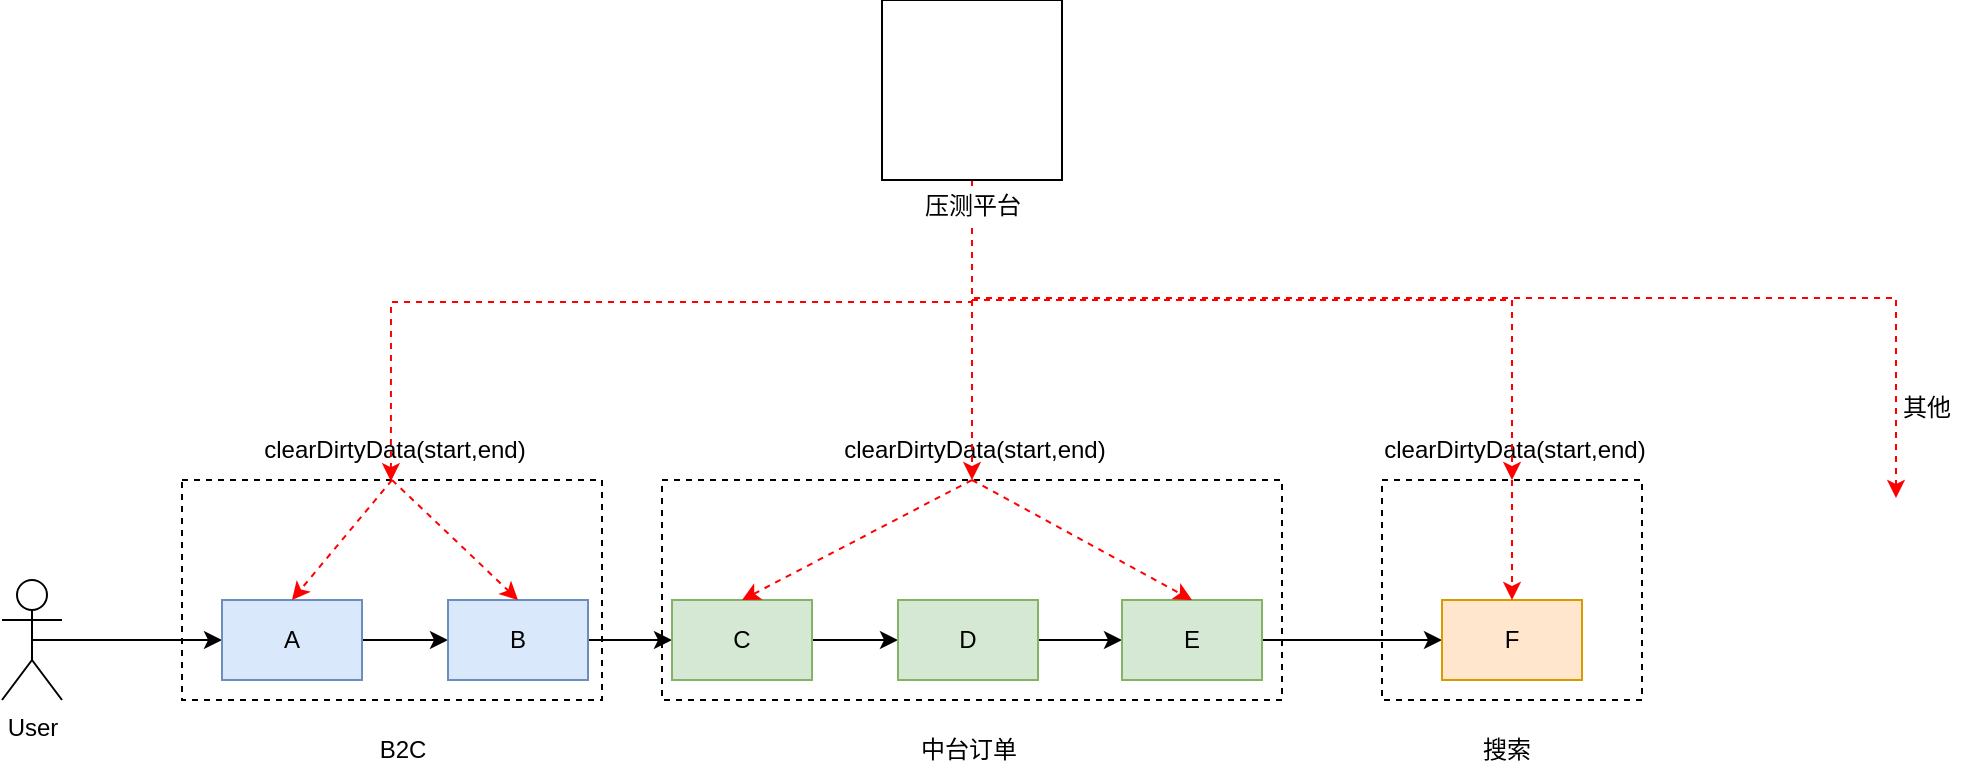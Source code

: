 <mxfile version="20.7.4" type="github">
  <diagram id="onqq4Maiqvh-qUwKiTgA" name="Page-1">
    <mxGraphModel dx="1181" dy="660" grid="0" gridSize="10" guides="0" tooltips="1" connect="1" arrows="1" fold="1" page="0" pageScale="1" pageWidth="827" pageHeight="1169" math="0" shadow="0">
      <root>
        <mxCell id="0" />
        <mxCell id="1" parent="0" />
        <mxCell id="DJqyfjHrV4xUOtq158uN-16" value="" style="rounded=0;whiteSpace=wrap;html=1;fillColor=none;dashed=1;" parent="1" vertex="1">
          <mxGeometry x="780" y="260" width="130" height="110" as="geometry" />
        </mxCell>
        <mxCell id="DJqyfjHrV4xUOtq158uN-15" value="" style="rounded=0;whiteSpace=wrap;html=1;fillColor=none;dashed=1;" parent="1" vertex="1">
          <mxGeometry x="420" y="260" width="310" height="110" as="geometry" />
        </mxCell>
        <mxCell id="DJqyfjHrV4xUOtq158uN-14" value="" style="rounded=0;whiteSpace=wrap;html=1;fillColor=none;dashed=1;" parent="1" vertex="1">
          <mxGeometry x="180" y="260" width="210" height="110" as="geometry" />
        </mxCell>
        <mxCell id="DJqyfjHrV4xUOtq158uN-7" style="edgeStyle=orthogonalEdgeStyle;rounded=0;orthogonalLoop=1;jettySize=auto;html=1;exitX=0.5;exitY=0.5;exitDx=0;exitDy=0;exitPerimeter=0;entryX=0;entryY=0.5;entryDx=0;entryDy=0;" parent="1" source="DJqyfjHrV4xUOtq158uN-1" target="DJqyfjHrV4xUOtq158uN-2" edge="1">
          <mxGeometry relative="1" as="geometry" />
        </mxCell>
        <mxCell id="DJqyfjHrV4xUOtq158uN-1" value="User" style="shape=umlActor;verticalLabelPosition=bottom;verticalAlign=top;html=1;outlineConnect=0;" parent="1" vertex="1">
          <mxGeometry x="90" y="310" width="30" height="60" as="geometry" />
        </mxCell>
        <mxCell id="DJqyfjHrV4xUOtq158uN-8" style="edgeStyle=orthogonalEdgeStyle;rounded=0;orthogonalLoop=1;jettySize=auto;html=1;exitX=1;exitY=0.5;exitDx=0;exitDy=0;entryX=0;entryY=0.5;entryDx=0;entryDy=0;" parent="1" source="DJqyfjHrV4xUOtq158uN-2" target="DJqyfjHrV4xUOtq158uN-3" edge="1">
          <mxGeometry relative="1" as="geometry" />
        </mxCell>
        <mxCell id="DJqyfjHrV4xUOtq158uN-2" value="A" style="rounded=0;whiteSpace=wrap;html=1;fillColor=#dae8fc;strokeColor=#6c8ebf;" parent="1" vertex="1">
          <mxGeometry x="200" y="320" width="70" height="40" as="geometry" />
        </mxCell>
        <mxCell id="DJqyfjHrV4xUOtq158uN-9" style="edgeStyle=orthogonalEdgeStyle;rounded=0;orthogonalLoop=1;jettySize=auto;html=1;exitX=1;exitY=0.5;exitDx=0;exitDy=0;entryX=0;entryY=0.5;entryDx=0;entryDy=0;" parent="1" source="DJqyfjHrV4xUOtq158uN-3" target="DJqyfjHrV4xUOtq158uN-4" edge="1">
          <mxGeometry relative="1" as="geometry" />
        </mxCell>
        <mxCell id="DJqyfjHrV4xUOtq158uN-3" value="B" style="rounded=0;whiteSpace=wrap;html=1;fillColor=#dae8fc;strokeColor=#6c8ebf;" parent="1" vertex="1">
          <mxGeometry x="313" y="320" width="70" height="40" as="geometry" />
        </mxCell>
        <mxCell id="DJqyfjHrV4xUOtq158uN-10" style="edgeStyle=orthogonalEdgeStyle;rounded=0;orthogonalLoop=1;jettySize=auto;html=1;exitX=1;exitY=0.5;exitDx=0;exitDy=0;entryX=0;entryY=0.5;entryDx=0;entryDy=0;" parent="1" source="DJqyfjHrV4xUOtq158uN-4" target="DJqyfjHrV4xUOtq158uN-5" edge="1">
          <mxGeometry relative="1" as="geometry" />
        </mxCell>
        <mxCell id="DJqyfjHrV4xUOtq158uN-4" value="C" style="rounded=0;whiteSpace=wrap;html=1;fillColor=#d5e8d4;strokeColor=#82b366;" parent="1" vertex="1">
          <mxGeometry x="425" y="320" width="70" height="40" as="geometry" />
        </mxCell>
        <mxCell id="DJqyfjHrV4xUOtq158uN-11" style="edgeStyle=orthogonalEdgeStyle;rounded=0;orthogonalLoop=1;jettySize=auto;html=1;exitX=1;exitY=0.5;exitDx=0;exitDy=0;entryX=0;entryY=0.5;entryDx=0;entryDy=0;" parent="1" source="DJqyfjHrV4xUOtq158uN-5" target="DJqyfjHrV4xUOtq158uN-6" edge="1">
          <mxGeometry relative="1" as="geometry" />
        </mxCell>
        <mxCell id="DJqyfjHrV4xUOtq158uN-5" value="D" style="rounded=0;whiteSpace=wrap;html=1;fillColor=#d5e8d4;strokeColor=#82b366;" parent="1" vertex="1">
          <mxGeometry x="538" y="320" width="70" height="40" as="geometry" />
        </mxCell>
        <mxCell id="DJqyfjHrV4xUOtq158uN-13" style="edgeStyle=orthogonalEdgeStyle;rounded=0;orthogonalLoop=1;jettySize=auto;html=1;exitX=1;exitY=0.5;exitDx=0;exitDy=0;entryX=0;entryY=0.5;entryDx=0;entryDy=0;" parent="1" source="DJqyfjHrV4xUOtq158uN-6" target="DJqyfjHrV4xUOtq158uN-12" edge="1">
          <mxGeometry relative="1" as="geometry" />
        </mxCell>
        <mxCell id="DJqyfjHrV4xUOtq158uN-6" value="E" style="rounded=0;whiteSpace=wrap;html=1;fillColor=#d5e8d4;strokeColor=#82b366;" parent="1" vertex="1">
          <mxGeometry x="650" y="320" width="70" height="40" as="geometry" />
        </mxCell>
        <mxCell id="DJqyfjHrV4xUOtq158uN-12" value="F" style="rounded=0;whiteSpace=wrap;html=1;fillColor=#ffe6cc;strokeColor=#d79b00;" parent="1" vertex="1">
          <mxGeometry x="810" y="320" width="70" height="40" as="geometry" />
        </mxCell>
        <mxCell id="DJqyfjHrV4xUOtq158uN-17" value="B2C" style="text;html=1;align=center;verticalAlign=middle;resizable=0;points=[];autosize=1;strokeColor=none;fillColor=none;" parent="1" vertex="1">
          <mxGeometry x="265" y="380" width="50" height="30" as="geometry" />
        </mxCell>
        <mxCell id="DJqyfjHrV4xUOtq158uN-18" value="中台订单" style="text;html=1;align=center;verticalAlign=middle;resizable=0;points=[];autosize=1;strokeColor=none;fillColor=none;" parent="1" vertex="1">
          <mxGeometry x="538" y="380" width="70" height="30" as="geometry" />
        </mxCell>
        <mxCell id="DJqyfjHrV4xUOtq158uN-19" value="搜索" style="text;html=1;align=center;verticalAlign=middle;resizable=0;points=[];autosize=1;strokeColor=none;fillColor=none;" parent="1" vertex="1">
          <mxGeometry x="817" y="380" width="50" height="30" as="geometry" />
        </mxCell>
        <mxCell id="DJqyfjHrV4xUOtq158uN-28" value="&lt;span style=&quot;&quot;&gt;clearDirtyData(start,end)&lt;/span&gt;" style="text;html=1;align=center;verticalAlign=middle;resizable=0;points=[];autosize=1;strokeColor=none;fillColor=none;" parent="1" vertex="1">
          <mxGeometry x="211" y="232" width="149" height="26" as="geometry" />
        </mxCell>
        <mxCell id="DJqyfjHrV4xUOtq158uN-29" value="" style="endArrow=classic;html=1;rounded=0;exitX=0.5;exitY=0;exitDx=0;exitDy=0;entryX=0.5;entryY=0;entryDx=0;entryDy=0;dashed=1;strokeColor=#FF0000;" parent="1" source="DJqyfjHrV4xUOtq158uN-14" target="DJqyfjHrV4xUOtq158uN-2" edge="1">
          <mxGeometry width="50" height="50" relative="1" as="geometry">
            <mxPoint x="285" y="242" as="sourcePoint" />
            <mxPoint x="290" y="550" as="targetPoint" />
          </mxGeometry>
        </mxCell>
        <mxCell id="DJqyfjHrV4xUOtq158uN-31" value="&lt;span style=&quot;&quot;&gt;clearDirtyData(start,end)&lt;/span&gt;" style="text;html=1;align=center;verticalAlign=middle;resizable=0;points=[];autosize=1;strokeColor=none;fillColor=none;" parent="1" vertex="1">
          <mxGeometry x="501" y="232" width="149" height="26" as="geometry" />
        </mxCell>
        <mxCell id="DJqyfjHrV4xUOtq158uN-33" value="" style="endArrow=classic;html=1;rounded=0;entryX=0.5;entryY=0;entryDx=0;entryDy=0;dashed=1;strokeColor=#FF0000;" parent="1" target="DJqyfjHrV4xUOtq158uN-3" edge="1">
          <mxGeometry width="50" height="50" relative="1" as="geometry">
            <mxPoint x="285" y="260" as="sourcePoint" />
            <mxPoint x="245" y="330" as="targetPoint" />
          </mxGeometry>
        </mxCell>
        <mxCell id="DJqyfjHrV4xUOtq158uN-34" value="" style="endArrow=classic;html=1;rounded=0;exitX=0.5;exitY=0;exitDx=0;exitDy=0;entryX=0.5;entryY=0;entryDx=0;entryDy=0;dashed=1;strokeColor=#FF0000;" parent="1" source="DJqyfjHrV4xUOtq158uN-15" target="DJqyfjHrV4xUOtq158uN-4" edge="1">
          <mxGeometry width="50" height="50" relative="1" as="geometry">
            <mxPoint x="295" y="270" as="sourcePoint" />
            <mxPoint x="245" y="330" as="targetPoint" />
          </mxGeometry>
        </mxCell>
        <mxCell id="DJqyfjHrV4xUOtq158uN-36" value="" style="endArrow=classic;html=1;rounded=0;exitX=0.5;exitY=0;exitDx=0;exitDy=0;entryX=0.5;entryY=0;entryDx=0;entryDy=0;dashed=1;strokeColor=#FF0000;" parent="1" source="DJqyfjHrV4xUOtq158uN-15" target="DJqyfjHrV4xUOtq158uN-6" edge="1">
          <mxGeometry width="50" height="50" relative="1" as="geometry">
            <mxPoint x="585" y="270" as="sourcePoint" />
            <mxPoint x="583" y="330" as="targetPoint" />
          </mxGeometry>
        </mxCell>
        <mxCell id="DJqyfjHrV4xUOtq158uN-37" value="" style="endArrow=classic;html=1;rounded=0;exitX=0.5;exitY=0;exitDx=0;exitDy=0;dashed=1;strokeColor=#FF0000;entryX=0.5;entryY=0;entryDx=0;entryDy=0;" parent="1" source="DJqyfjHrV4xUOtq158uN-16" target="DJqyfjHrV4xUOtq158uN-12" edge="1">
          <mxGeometry width="50" height="50" relative="1" as="geometry">
            <mxPoint x="585" y="270" as="sourcePoint" />
            <mxPoint x="750" y="430" as="targetPoint" />
          </mxGeometry>
        </mxCell>
        <mxCell id="DJqyfjHrV4xUOtq158uN-38" value="&lt;span style=&quot;&quot;&gt;clearDirtyData(start,end)&lt;/span&gt;" style="text;html=1;align=center;verticalAlign=middle;resizable=0;points=[];autosize=1;strokeColor=none;fillColor=none;" parent="1" vertex="1">
          <mxGeometry x="771" y="232" width="149" height="26" as="geometry" />
        </mxCell>
        <mxCell id="DJqyfjHrV4xUOtq158uN-42" style="edgeStyle=orthogonalEdgeStyle;rounded=0;orthogonalLoop=1;jettySize=auto;html=1;exitX=0.5;exitY=1;exitDx=0;exitDy=0;entryX=0.493;entryY=1.1;entryDx=0;entryDy=0;entryPerimeter=0;dashed=1;strokeColor=#FF0000;" parent="1" source="DJqyfjHrV4xUOtq158uN-40" target="DJqyfjHrV4xUOtq158uN-28" edge="1">
          <mxGeometry relative="1" as="geometry" />
        </mxCell>
        <mxCell id="DJqyfjHrV4xUOtq158uN-43" style="edgeStyle=orthogonalEdgeStyle;rounded=0;orthogonalLoop=1;jettySize=auto;html=1;exitX=0.5;exitY=1;exitDx=0;exitDy=0;dashed=1;strokeColor=#FF0000;" parent="1" source="DJqyfjHrV4xUOtq158uN-40" edge="1">
          <mxGeometry relative="1" as="geometry">
            <mxPoint x="575" y="260" as="targetPoint" />
          </mxGeometry>
        </mxCell>
        <mxCell id="DJqyfjHrV4xUOtq158uN-44" style="edgeStyle=orthogonalEdgeStyle;rounded=0;orthogonalLoop=1;jettySize=auto;html=1;exitX=0.5;exitY=1;exitDx=0;exitDy=0;dashed=1;strokeColor=#FF0000;" parent="1" source="DJqyfjHrV4xUOtq158uN-40" target="DJqyfjHrV4xUOtq158uN-16" edge="1">
          <mxGeometry relative="1" as="geometry">
            <Array as="points">
              <mxPoint x="575" y="170" />
              <mxPoint x="845" y="170" />
            </Array>
          </mxGeometry>
        </mxCell>
        <mxCell id="DJqyfjHrV4xUOtq158uN-47" style="edgeStyle=orthogonalEdgeStyle;rounded=0;orthogonalLoop=1;jettySize=auto;html=1;dashed=1;strokeColor=#FF0000;" parent="1" source="DJqyfjHrV4xUOtq158uN-40" edge="1">
          <mxGeometry relative="1" as="geometry">
            <mxPoint x="1037" y="269" as="targetPoint" />
            <Array as="points">
              <mxPoint x="575" y="169" />
              <mxPoint x="1037" y="169" />
            </Array>
          </mxGeometry>
        </mxCell>
        <mxCell id="DJqyfjHrV4xUOtq158uN-41" value="压测平台" style="text;html=1;align=center;verticalAlign=middle;resizable=0;points=[];autosize=1;strokeColor=none;fillColor=none;rounded=1;glass=0;labelBackgroundColor=#FFFFFF;" parent="1" vertex="1">
          <mxGeometry x="540" y="108" width="70" height="30" as="geometry" />
        </mxCell>
        <mxCell id="DJqyfjHrV4xUOtq158uN-48" value="其他" style="text;html=1;align=center;verticalAlign=middle;resizable=0;points=[];autosize=1;strokeColor=none;fillColor=none;" parent="1" vertex="1">
          <mxGeometry x="1031" y="211" width="42" height="26" as="geometry" />
        </mxCell>
        <mxCell id="DJqyfjHrV4xUOtq158uN-40" value="" style="shape=image;verticalLabelPosition=bottom;labelBackgroundColor=default;verticalAlign=top;aspect=fixed;imageAspect=0;image=https://jmeter.zhuanspirit.com/pts/logo.svg;imageBorder=default;" parent="1" vertex="1">
          <mxGeometry x="530" y="20" width="90" height="90" as="geometry" />
        </mxCell>
      </root>
    </mxGraphModel>
  </diagram>
</mxfile>
